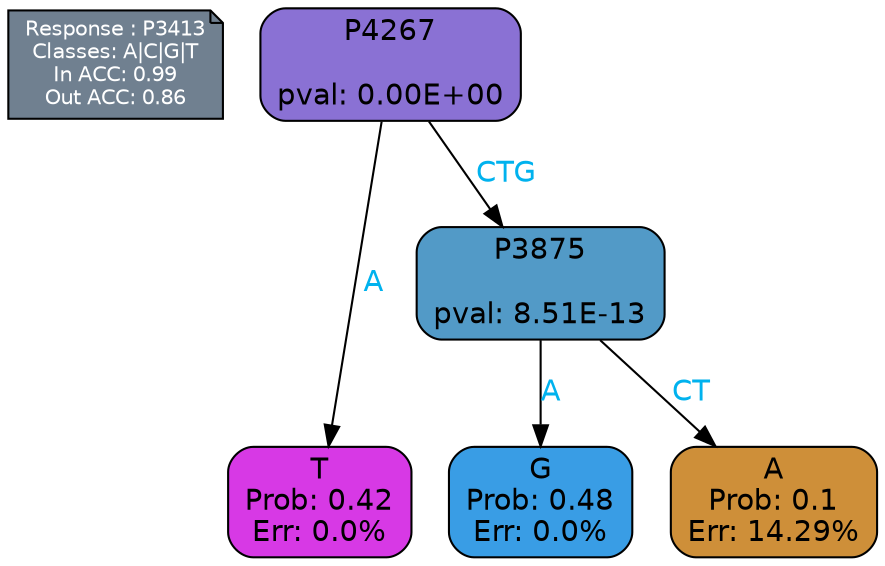 digraph Tree {
node [shape=box, style="filled, rounded", color="black", fontname=helvetica] ;
graph [ranksep=equally, splines=polylines, bgcolor=transparent, dpi=600] ;
edge [fontname=helvetica] ;
LEGEND [label="Response : P3413
Classes: A|C|G|T
In ACC: 0.99
Out ACC: 0.86
",shape=note,align=left,style=filled,fillcolor="slategray",fontcolor="white",fontsize=10];1 [label="P4267

pval: 0.00E+00", fillcolor="#8a71d4"] ;
2 [label="T
Prob: 0.42
Err: 0.0%", fillcolor="#d739e5"] ;
3 [label="P3875

pval: 8.51E-13", fillcolor="#529ac7"] ;
4 [label="G
Prob: 0.48
Err: 0.0%", fillcolor="#399de5"] ;
5 [label="A
Prob: 0.1
Err: 14.29%", fillcolor="#ce8f39"] ;
1 -> 2 [label="A",fontcolor=deepskyblue2] ;
1 -> 3 [label="CTG",fontcolor=deepskyblue2] ;
3 -> 4 [label="A",fontcolor=deepskyblue2] ;
3 -> 5 [label="CT",fontcolor=deepskyblue2] ;
{rank = same; 2;4;5;}{rank = same; LEGEND;1;}}